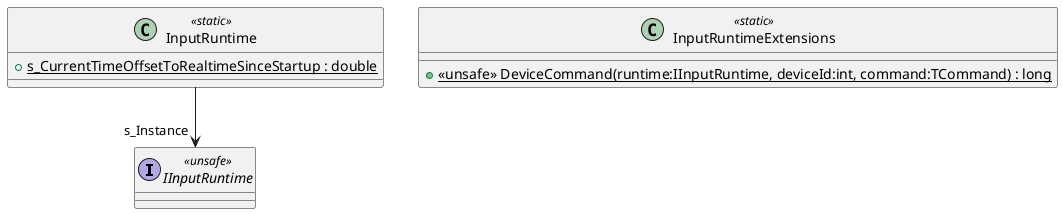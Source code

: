@startuml
interface IInputRuntime <<unsafe>> {
}
class InputRuntime <<static>> {
    + {static} s_CurrentTimeOffsetToRealtimeSinceStartup : double
}
class InputRuntimeExtensions <<static>> {
    + {static} <<unsafe>> DeviceCommand(runtime:IInputRuntime, deviceId:int, command:TCommand) : long
}
InputRuntime --> "s_Instance" IInputRuntime
@enduml
